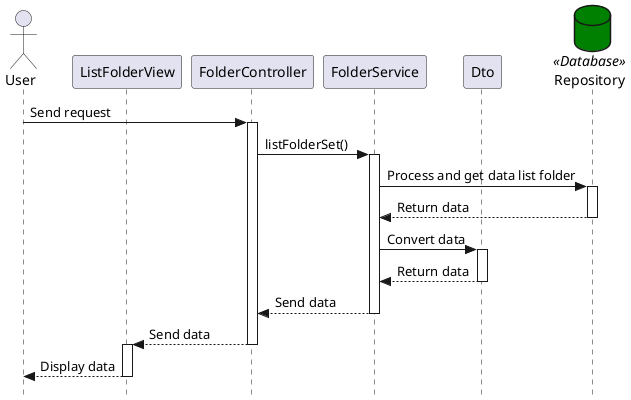 @startuml
!define ACTIVATE_ENTITY Repository <<Database>> #008000
skinparam Style strictuml

actor User
participant ListFolderView
participant FolderController
participant FolderService
'participant Exception
participant Dto
database Repository as ACTIVATE_ENTITY

User -> FolderController: Send request
activate FolderController
FolderController -> FolderService: listFolderSet()
activate FolderService
FolderService -> Repository : Process and get data list folder
activate Repository
Repository --> FolderService : Return data
deactivate
FolderService -> Dto : Convert data
activate Dto
Dto --> FolderService : Return data
deactivate
FolderService --> FolderController : Send data
deactivate
FolderController --> ListFolderView : Send data
deactivate
activate ListFolderView
ListFolderView --> User : Display data
deactivate





@enduml
